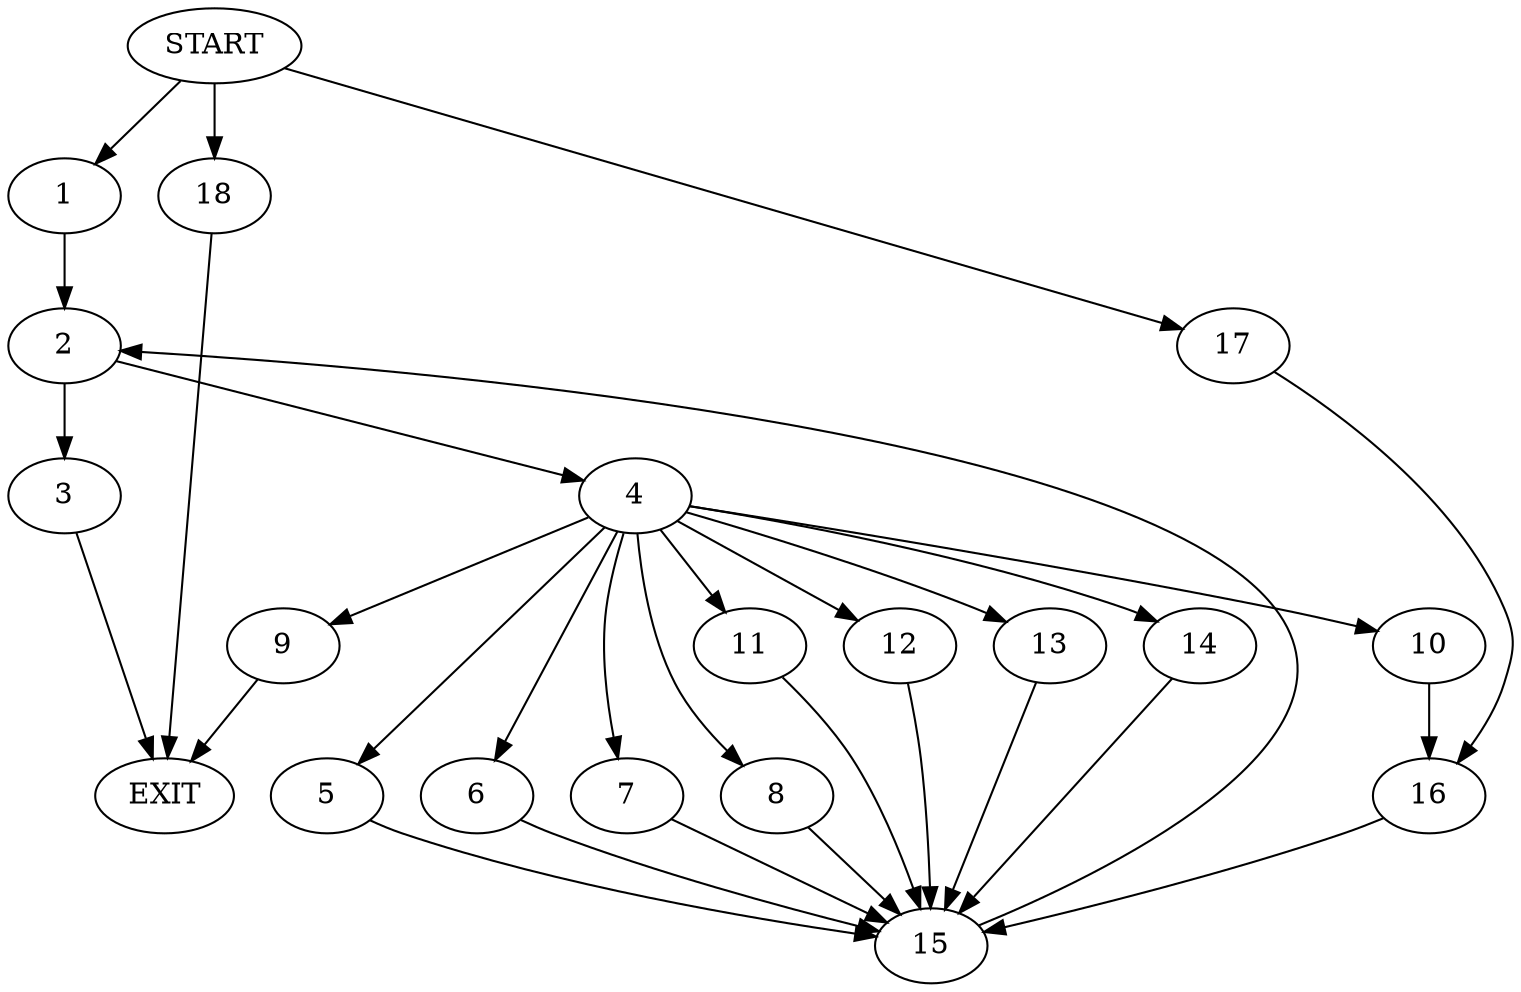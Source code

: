 digraph {
0 [label="START"]
19 [label="EXIT"]
0 -> 1
1 -> 2
2 -> 3
2 -> 4
4 -> 5
4 -> 6
4 -> 7
4 -> 8
4 -> 9
4 -> 10
4 -> 11
4 -> 12
4 -> 13
4 -> 14
3 -> 19
9 -> 19
13 -> 15
5 -> 15
12 -> 15
11 -> 15
10 -> 16
7 -> 15
6 -> 15
8 -> 15
14 -> 15
15 -> 2
16 -> 15
0 -> 17
17 -> 16
0 -> 18
18 -> 19
}
